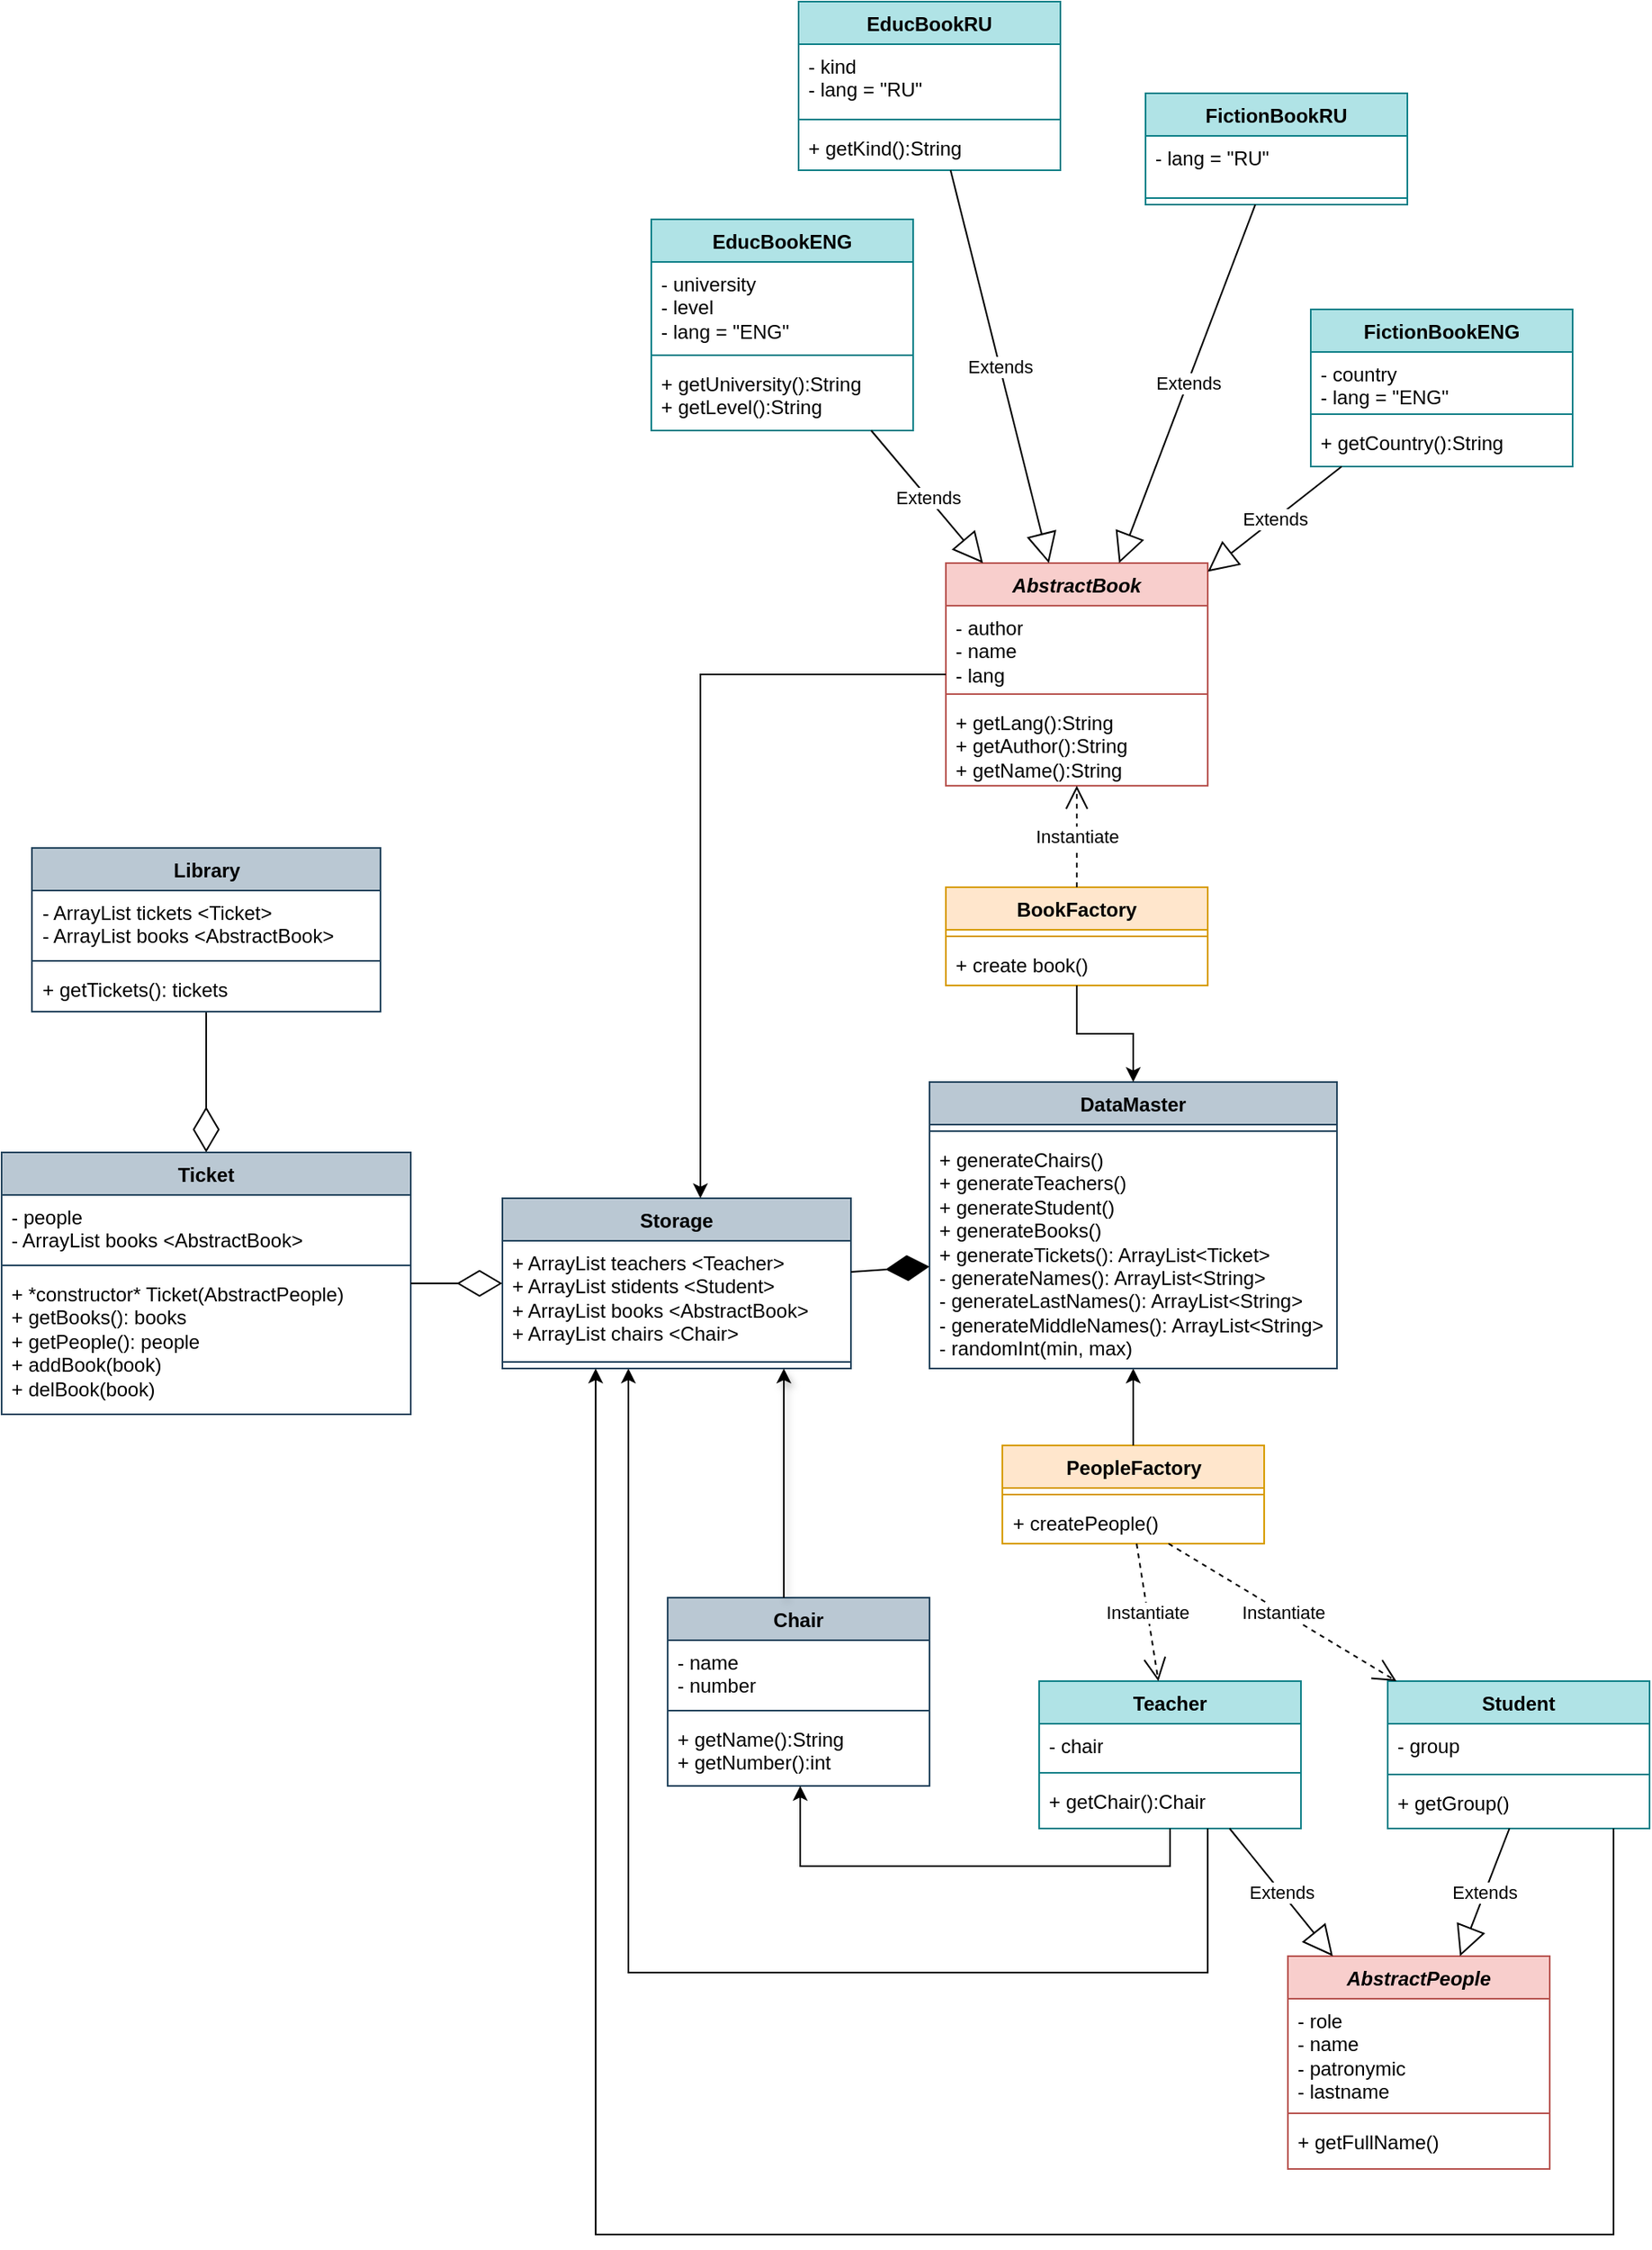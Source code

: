 <mxfile version="24.2.1" type="device">
  <diagram name="Страница — 1" id="IfM_RwkMtPBLUJ0l-AS_">
    <mxGraphModel dx="477" dy="1340" grid="0" gridSize="10" guides="1" tooltips="1" connect="1" arrows="1" fold="1" page="0" pageScale="1" pageWidth="1169" pageHeight="827" background="none" math="0" shadow="0">
      <root>
        <mxCell id="0" />
        <mxCell id="1" parent="0" />
        <mxCell id="R-D8Z9JG-TbI6bDEDyGc-46" value="Student" style="swimlane;fontStyle=1;align=center;verticalAlign=top;childLayout=stackLayout;horizontal=1;startSize=26;horizontalStack=0;resizeParent=1;resizeParentMax=0;resizeLast=0;collapsible=1;marginBottom=0;whiteSpace=wrap;html=1;fillColor=#b0e3e6;strokeColor=#0e8088;rounded=0;" parent="1" vertex="1">
          <mxGeometry x="1479" y="286" width="160" height="90" as="geometry" />
        </mxCell>
        <mxCell id="R-D8Z9JG-TbI6bDEDyGc-47" value="- group" style="text;strokeColor=none;fillColor=none;align=left;verticalAlign=top;spacingLeft=4;spacingRight=4;overflow=hidden;rotatable=0;points=[[0,0.5],[1,0.5]];portConstraint=eastwest;whiteSpace=wrap;html=1;rounded=0;" parent="R-D8Z9JG-TbI6bDEDyGc-46" vertex="1">
          <mxGeometry y="26" width="160" height="27" as="geometry" />
        </mxCell>
        <mxCell id="R-D8Z9JG-TbI6bDEDyGc-48" value="" style="line;strokeWidth=1;fillColor=none;align=left;verticalAlign=middle;spacingTop=-1;spacingLeft=3;spacingRight=3;rotatable=0;labelPosition=right;points=[];portConstraint=eastwest;strokeColor=inherit;rounded=0;" parent="R-D8Z9JG-TbI6bDEDyGc-46" vertex="1">
          <mxGeometry y="53" width="160" height="8" as="geometry" />
        </mxCell>
        <mxCell id="R-D8Z9JG-TbI6bDEDyGc-49" value="+ getGroup()" style="text;strokeColor=none;fillColor=none;align=left;verticalAlign=top;spacingLeft=4;spacingRight=4;overflow=hidden;rotatable=0;points=[[0,0.5],[1,0.5]];portConstraint=eastwest;whiteSpace=wrap;html=1;rounded=0;" parent="R-D8Z9JG-TbI6bDEDyGc-46" vertex="1">
          <mxGeometry y="61" width="160" height="29" as="geometry" />
        </mxCell>
        <mxCell id="R-D8Z9JG-TbI6bDEDyGc-50" value="Teacher" style="swimlane;fontStyle=1;align=center;verticalAlign=top;childLayout=stackLayout;horizontal=1;startSize=26;horizontalStack=0;resizeParent=1;resizeParentMax=0;resizeLast=0;collapsible=1;marginBottom=0;whiteSpace=wrap;html=1;fillColor=#b0e3e6;strokeColor=#0e8088;rounded=0;" parent="1" vertex="1">
          <mxGeometry x="1266" y="286" width="160" height="90" as="geometry" />
        </mxCell>
        <mxCell id="R-D8Z9JG-TbI6bDEDyGc-51" value="- chair" style="text;strokeColor=none;fillColor=none;align=left;verticalAlign=top;spacingLeft=4;spacingRight=4;overflow=hidden;rotatable=0;points=[[0,0.5],[1,0.5]];portConstraint=eastwest;whiteSpace=wrap;html=1;rounded=0;" parent="R-D8Z9JG-TbI6bDEDyGc-50" vertex="1">
          <mxGeometry y="26" width="160" height="26" as="geometry" />
        </mxCell>
        <mxCell id="R-D8Z9JG-TbI6bDEDyGc-52" value="" style="line;strokeWidth=1;fillColor=none;align=left;verticalAlign=middle;spacingTop=-1;spacingLeft=3;spacingRight=3;rotatable=0;labelPosition=right;points=[];portConstraint=eastwest;strokeColor=inherit;rounded=0;" parent="R-D8Z9JG-TbI6bDEDyGc-50" vertex="1">
          <mxGeometry y="52" width="160" height="8" as="geometry" />
        </mxCell>
        <mxCell id="R-D8Z9JG-TbI6bDEDyGc-53" value="+ getChair():Chair" style="text;strokeColor=none;fillColor=none;align=left;verticalAlign=top;spacingLeft=4;spacingRight=4;overflow=hidden;rotatable=0;points=[[0,0.5],[1,0.5]];portConstraint=eastwest;whiteSpace=wrap;html=1;rounded=0;" parent="R-D8Z9JG-TbI6bDEDyGc-50" vertex="1">
          <mxGeometry y="60" width="160" height="30" as="geometry" />
        </mxCell>
        <mxCell id="vttIZhHzRgTHmUzicGxm-55" style="edgeStyle=orthogonalEdgeStyle;rounded=0;orthogonalLoop=1;jettySize=auto;html=1;endArrow=classic;endFill=1;endSize=6;startArrow=none;startFill=0;startSize=6;" parent="1" source="R-D8Z9JG-TbI6bDEDyGc-50" target="ksZFnrAd0FrVlZzQ4bn7-5" edge="1">
          <mxGeometry relative="1" as="geometry">
            <Array as="points">
              <mxPoint x="1369" y="464" />
              <mxPoint x="1015" y="464" />
            </Array>
          </mxGeometry>
        </mxCell>
        <mxCell id="R-D8Z9JG-TbI6bDEDyGc-65" value="&lt;i&gt;AbstractPeople&lt;/i&gt;" style="swimlane;fontStyle=1;align=center;verticalAlign=top;childLayout=stackLayout;horizontal=1;startSize=26;horizontalStack=0;resizeParent=1;resizeParentMax=0;resizeLast=0;collapsible=1;marginBottom=0;whiteSpace=wrap;html=1;fillColor=#f8cecc;strokeColor=#b85450;rounded=0;" parent="1" vertex="1">
          <mxGeometry x="1418" y="454" width="160" height="130" as="geometry" />
        </mxCell>
        <mxCell id="R-D8Z9JG-TbI6bDEDyGc-66" value="- role&lt;br&gt;- name&lt;br&gt;- patronymic&lt;br&gt;- lastname" style="text;strokeColor=none;fillColor=none;align=left;verticalAlign=top;spacingLeft=4;spacingRight=4;overflow=hidden;rotatable=0;points=[[0,0.5],[1,0.5]];portConstraint=eastwest;whiteSpace=wrap;html=1;rounded=0;" parent="R-D8Z9JG-TbI6bDEDyGc-65" vertex="1">
          <mxGeometry y="26" width="160" height="66" as="geometry" />
        </mxCell>
        <mxCell id="R-D8Z9JG-TbI6bDEDyGc-67" value="" style="line;strokeWidth=1;fillColor=none;align=left;verticalAlign=middle;spacingTop=-1;spacingLeft=3;spacingRight=3;rotatable=0;labelPosition=right;points=[];portConstraint=eastwest;strokeColor=inherit;rounded=0;" parent="R-D8Z9JG-TbI6bDEDyGc-65" vertex="1">
          <mxGeometry y="92" width="160" height="8" as="geometry" />
        </mxCell>
        <mxCell id="R-D8Z9JG-TbI6bDEDyGc-68" value="+ getFullName()&lt;br&gt;&amp;nbsp;" style="text;strokeColor=none;fillColor=none;align=left;verticalAlign=top;spacingLeft=4;spacingRight=4;overflow=hidden;rotatable=0;points=[[0,0.5],[1,0.5]];portConstraint=eastwest;whiteSpace=wrap;html=1;rounded=0;" parent="R-D8Z9JG-TbI6bDEDyGc-65" vertex="1">
          <mxGeometry y="100" width="160" height="30" as="geometry" />
        </mxCell>
        <mxCell id="R-D8Z9JG-TbI6bDEDyGc-69" value="Сhair" style="swimlane;fontStyle=1;align=center;verticalAlign=top;childLayout=stackLayout;horizontal=1;startSize=26;horizontalStack=0;resizeParent=1;resizeParentMax=0;resizeLast=0;collapsible=1;marginBottom=0;whiteSpace=wrap;html=1;fillColor=#bac8d3;strokeColor=#23445d;rounded=0;" parent="1" vertex="1">
          <mxGeometry x="1039" y="235" width="160" height="115" as="geometry" />
        </mxCell>
        <mxCell id="R-D8Z9JG-TbI6bDEDyGc-70" value="- name&lt;br&gt;- number" style="text;strokeColor=none;fillColor=none;align=left;verticalAlign=top;spacingLeft=4;spacingRight=4;overflow=hidden;rotatable=0;points=[[0,0.5],[1,0.5]];portConstraint=eastwest;whiteSpace=wrap;html=1;rounded=0;" parent="R-D8Z9JG-TbI6bDEDyGc-69" vertex="1">
          <mxGeometry y="26" width="160" height="39" as="geometry" />
        </mxCell>
        <mxCell id="R-D8Z9JG-TbI6bDEDyGc-71" value="" style="line;strokeWidth=1;fillColor=none;align=left;verticalAlign=middle;spacingTop=-1;spacingLeft=3;spacingRight=3;rotatable=0;labelPosition=right;points=[];portConstraint=eastwest;strokeColor=inherit;rounded=0;" parent="R-D8Z9JG-TbI6bDEDyGc-69" vertex="1">
          <mxGeometry y="65" width="160" height="8" as="geometry" />
        </mxCell>
        <mxCell id="R-D8Z9JG-TbI6bDEDyGc-72" value="+ getName():String&lt;br&gt;+ getNumber():int&lt;div&gt;&lt;br/&gt;&lt;/div&gt;" style="text;strokeColor=none;fillColor=none;align=left;verticalAlign=top;spacingLeft=4;spacingRight=4;overflow=hidden;rotatable=0;points=[[0,0.5],[1,0.5]];portConstraint=eastwest;whiteSpace=wrap;html=1;rounded=0;" parent="R-D8Z9JG-TbI6bDEDyGc-69" vertex="1">
          <mxGeometry y="73" width="160" height="42" as="geometry" />
        </mxCell>
        <mxCell id="R-D8Z9JG-TbI6bDEDyGc-73" value="EducBookRU" style="swimlane;fontStyle=1;align=center;verticalAlign=top;childLayout=stackLayout;horizontal=1;startSize=26;horizontalStack=0;resizeParent=1;resizeParentMax=0;resizeLast=0;collapsible=1;marginBottom=0;whiteSpace=wrap;html=1;fillColor=#b0e3e6;strokeColor=#0e8088;rounded=0;" parent="1" vertex="1">
          <mxGeometry x="1119" y="-740" width="160" height="103" as="geometry" />
        </mxCell>
        <mxCell id="R-D8Z9JG-TbI6bDEDyGc-74" value="- kind&lt;br&gt;- lang = &quot;RU&quot;&lt;div&gt;&lt;br/&gt;&lt;/div&gt;" style="text;strokeColor=none;fillColor=none;align=left;verticalAlign=top;spacingLeft=4;spacingRight=4;overflow=hidden;rotatable=0;points=[[0,0.5],[1,0.5]];portConstraint=eastwest;whiteSpace=wrap;html=1;rounded=0;" parent="R-D8Z9JG-TbI6bDEDyGc-73" vertex="1">
          <mxGeometry y="26" width="160" height="42" as="geometry" />
        </mxCell>
        <mxCell id="R-D8Z9JG-TbI6bDEDyGc-75" value="" style="line;strokeWidth=1;fillColor=none;align=left;verticalAlign=middle;spacingTop=-1;spacingLeft=3;spacingRight=3;rotatable=0;labelPosition=right;points=[];portConstraint=eastwest;strokeColor=inherit;rounded=0;" parent="R-D8Z9JG-TbI6bDEDyGc-73" vertex="1">
          <mxGeometry y="68" width="160" height="8" as="geometry" />
        </mxCell>
        <mxCell id="R-D8Z9JG-TbI6bDEDyGc-76" value="+ getKind():String" style="text;strokeColor=none;fillColor=none;align=left;verticalAlign=top;spacingLeft=4;spacingRight=4;overflow=hidden;rotatable=0;points=[[0,0.5],[1,0.5]];portConstraint=eastwest;whiteSpace=wrap;html=1;rounded=0;" parent="R-D8Z9JG-TbI6bDEDyGc-73" vertex="1">
          <mxGeometry y="76" width="160" height="27" as="geometry" />
        </mxCell>
        <mxCell id="R-D8Z9JG-TbI6bDEDyGc-77" value="FictionBookRU" style="swimlane;fontStyle=1;align=center;verticalAlign=top;childLayout=stackLayout;horizontal=1;startSize=26;horizontalStack=0;resizeParent=1;resizeParentMax=0;resizeLast=0;collapsible=1;marginBottom=0;whiteSpace=wrap;html=1;fillColor=#b0e3e6;strokeColor=#0e8088;rounded=0;" parent="1" vertex="1">
          <mxGeometry x="1331" y="-684" width="160" height="68" as="geometry" />
        </mxCell>
        <mxCell id="R-D8Z9JG-TbI6bDEDyGc-78" value="- lang = &quot;RU&quot;" style="text;strokeColor=none;fillColor=none;align=left;verticalAlign=top;spacingLeft=4;spacingRight=4;overflow=hidden;rotatable=0;points=[[0,0.5],[1,0.5]];portConstraint=eastwest;whiteSpace=wrap;html=1;rounded=0;" parent="R-D8Z9JG-TbI6bDEDyGc-77" vertex="1">
          <mxGeometry y="26" width="160" height="34" as="geometry" />
        </mxCell>
        <mxCell id="R-D8Z9JG-TbI6bDEDyGc-79" value="" style="line;strokeWidth=1;fillColor=none;align=left;verticalAlign=middle;spacingTop=-1;spacingLeft=3;spacingRight=3;rotatable=0;labelPosition=right;points=[];portConstraint=eastwest;strokeColor=inherit;rounded=0;" parent="R-D8Z9JG-TbI6bDEDyGc-77" vertex="1">
          <mxGeometry y="60" width="160" height="8" as="geometry" />
        </mxCell>
        <mxCell id="R-D8Z9JG-TbI6bDEDyGc-126" value="&lt;i style=&quot;border-color: var(--border-color);&quot;&gt;Abstract&lt;/i&gt;&lt;i&gt;Book&lt;/i&gt;" style="swimlane;fontStyle=1;align=center;verticalAlign=top;childLayout=stackLayout;horizontal=1;startSize=26;horizontalStack=0;resizeParent=1;resizeParentMax=0;resizeLast=0;collapsible=1;marginBottom=0;whiteSpace=wrap;html=1;fillColor=#f8cecc;strokeColor=#b85450;rounded=0;" parent="1" vertex="1">
          <mxGeometry x="1209" y="-397" width="160" height="136" as="geometry" />
        </mxCell>
        <mxCell id="R-D8Z9JG-TbI6bDEDyGc-127" value="- author&lt;br&gt;- name&lt;br&gt;- lang" style="text;strokeColor=none;fillColor=none;align=left;verticalAlign=top;spacingLeft=4;spacingRight=4;overflow=hidden;rotatable=0;points=[[0,0.5],[1,0.5]];portConstraint=eastwest;whiteSpace=wrap;html=1;rounded=0;" parent="R-D8Z9JG-TbI6bDEDyGc-126" vertex="1">
          <mxGeometry y="26" width="160" height="50" as="geometry" />
        </mxCell>
        <mxCell id="R-D8Z9JG-TbI6bDEDyGc-128" value="" style="line;strokeWidth=1;fillColor=none;align=left;verticalAlign=middle;spacingTop=-1;spacingLeft=3;spacingRight=3;rotatable=0;labelPosition=right;points=[];portConstraint=eastwest;strokeColor=inherit;rounded=0;" parent="R-D8Z9JG-TbI6bDEDyGc-126" vertex="1">
          <mxGeometry y="76" width="160" height="8" as="geometry" />
        </mxCell>
        <mxCell id="R-D8Z9JG-TbI6bDEDyGc-129" value="+ getLang():String&lt;br&gt;+ getAuthor():String&lt;br&gt;+ getName():String&lt;div&gt;&lt;br/&gt;&lt;/div&gt;" style="text;strokeColor=none;fillColor=none;align=left;verticalAlign=top;spacingLeft=4;spacingRight=4;overflow=hidden;rotatable=0;points=[[0,0.5],[1,0.5]];portConstraint=eastwest;whiteSpace=wrap;html=1;rounded=0;" parent="R-D8Z9JG-TbI6bDEDyGc-126" vertex="1">
          <mxGeometry y="84" width="160" height="52" as="geometry" />
        </mxCell>
        <mxCell id="R-D8Z9JG-TbI6bDEDyGc-130" value="EducBookENG" style="swimlane;fontStyle=1;align=center;verticalAlign=top;childLayout=stackLayout;horizontal=1;startSize=26;horizontalStack=0;resizeParent=1;resizeParentMax=0;resizeLast=0;collapsible=1;marginBottom=0;whiteSpace=wrap;html=1;fillColor=#b0e3e6;strokeColor=#0e8088;rounded=0;" parent="1" vertex="1">
          <mxGeometry x="1029" y="-607" width="160" height="129" as="geometry" />
        </mxCell>
        <mxCell id="R-D8Z9JG-TbI6bDEDyGc-131" value="- university&lt;br&gt;- level&lt;br&gt;- lang = &quot;ENG&quot;" style="text;strokeColor=none;fillColor=none;align=left;verticalAlign=top;spacingLeft=4;spacingRight=4;overflow=hidden;rotatable=0;points=[[0,0.5],[1,0.5]];portConstraint=eastwest;whiteSpace=wrap;html=1;rounded=0;" parent="R-D8Z9JG-TbI6bDEDyGc-130" vertex="1">
          <mxGeometry y="26" width="160" height="53" as="geometry" />
        </mxCell>
        <mxCell id="R-D8Z9JG-TbI6bDEDyGc-132" value="" style="line;strokeWidth=1;fillColor=none;align=left;verticalAlign=middle;spacingTop=-1;spacingLeft=3;spacingRight=3;rotatable=0;labelPosition=right;points=[];portConstraint=eastwest;strokeColor=inherit;rounded=0;" parent="R-D8Z9JG-TbI6bDEDyGc-130" vertex="1">
          <mxGeometry y="79" width="160" height="8" as="geometry" />
        </mxCell>
        <mxCell id="R-D8Z9JG-TbI6bDEDyGc-133" value="+ getUniversity():String&lt;br&gt;+ getLevel():String&lt;br&gt;&lt;br&gt;&lt;div&gt;&lt;br&gt;&lt;/div&gt;" style="text;strokeColor=none;fillColor=none;align=left;verticalAlign=top;spacingLeft=4;spacingRight=4;overflow=hidden;rotatable=0;points=[[0,0.5],[1,0.5]];portConstraint=eastwest;whiteSpace=wrap;html=1;rounded=0;" parent="R-D8Z9JG-TbI6bDEDyGc-130" vertex="1">
          <mxGeometry y="87" width="160" height="42" as="geometry" />
        </mxCell>
        <mxCell id="R-D8Z9JG-TbI6bDEDyGc-134" value="FictionBookENG" style="swimlane;fontStyle=1;align=center;verticalAlign=top;childLayout=stackLayout;horizontal=1;startSize=26;horizontalStack=0;resizeParent=1;resizeParentMax=0;resizeLast=0;collapsible=1;marginBottom=0;whiteSpace=wrap;html=1;fillColor=#b0e3e6;strokeColor=#0e8088;rounded=0;" parent="1" vertex="1">
          <mxGeometry x="1432" y="-552" width="160" height="96" as="geometry" />
        </mxCell>
        <mxCell id="R-D8Z9JG-TbI6bDEDyGc-135" value="- country&lt;br&gt;- lang = &quot;ENG&quot;" style="text;strokeColor=none;fillColor=none;align=left;verticalAlign=top;spacingLeft=4;spacingRight=4;overflow=hidden;rotatable=0;points=[[0,0.5],[1,0.5]];portConstraint=eastwest;whiteSpace=wrap;html=1;rounded=0;" parent="R-D8Z9JG-TbI6bDEDyGc-134" vertex="1">
          <mxGeometry y="26" width="160" height="34" as="geometry" />
        </mxCell>
        <mxCell id="R-D8Z9JG-TbI6bDEDyGc-136" value="" style="line;strokeWidth=1;fillColor=none;align=left;verticalAlign=middle;spacingTop=-1;spacingLeft=3;spacingRight=3;rotatable=0;labelPosition=right;points=[];portConstraint=eastwest;strokeColor=inherit;rounded=0;" parent="R-D8Z9JG-TbI6bDEDyGc-134" vertex="1">
          <mxGeometry y="60" width="160" height="8" as="geometry" />
        </mxCell>
        <mxCell id="R-D8Z9JG-TbI6bDEDyGc-137" value="+ getCountry():String" style="text;strokeColor=none;fillColor=none;align=left;verticalAlign=top;spacingLeft=4;spacingRight=4;overflow=hidden;rotatable=0;points=[[0,0.5],[1,0.5]];portConstraint=eastwest;whiteSpace=wrap;html=1;rounded=0;" parent="R-D8Z9JG-TbI6bDEDyGc-134" vertex="1">
          <mxGeometry y="68" width="160" height="28" as="geometry" />
        </mxCell>
        <mxCell id="R-D8Z9JG-TbI6bDEDyGc-138" value="PeopleFactory" style="swimlane;fontStyle=1;align=center;verticalAlign=top;childLayout=stackLayout;horizontal=1;startSize=26;horizontalStack=0;resizeParent=1;resizeParentMax=0;resizeLast=0;collapsible=1;marginBottom=0;whiteSpace=wrap;html=1;fillColor=#ffe6cc;strokeColor=#d79b00;rounded=0;" parent="1" vertex="1">
          <mxGeometry x="1243.5" y="142" width="160" height="60" as="geometry" />
        </mxCell>
        <mxCell id="R-D8Z9JG-TbI6bDEDyGc-140" value="" style="line;strokeWidth=1;fillColor=none;align=left;verticalAlign=middle;spacingTop=-1;spacingLeft=3;spacingRight=3;rotatable=0;labelPosition=right;points=[];portConstraint=eastwest;strokeColor=inherit;rounded=0;" parent="R-D8Z9JG-TbI6bDEDyGc-138" vertex="1">
          <mxGeometry y="26" width="160" height="8" as="geometry" />
        </mxCell>
        <mxCell id="R-D8Z9JG-TbI6bDEDyGc-141" value="+ createPeople()" style="text;strokeColor=none;fillColor=none;align=left;verticalAlign=top;spacingLeft=4;spacingRight=4;overflow=hidden;rotatable=0;points=[[0,0.5],[1,0.5]];portConstraint=eastwest;whiteSpace=wrap;html=1;rounded=0;" parent="R-D8Z9JG-TbI6bDEDyGc-138" vertex="1">
          <mxGeometry y="34" width="160" height="26" as="geometry" />
        </mxCell>
        <mxCell id="R-D8Z9JG-TbI6bDEDyGc-142" value="BookFactory" style="swimlane;fontStyle=1;align=center;verticalAlign=top;childLayout=stackLayout;horizontal=1;startSize=26;horizontalStack=0;resizeParent=1;resizeParentMax=0;resizeLast=0;collapsible=1;marginBottom=0;whiteSpace=wrap;html=1;fillColor=#ffe6cc;strokeColor=#d79b00;rounded=0;" parent="1" vertex="1">
          <mxGeometry x="1209" y="-199" width="160" height="60" as="geometry" />
        </mxCell>
        <mxCell id="R-D8Z9JG-TbI6bDEDyGc-144" value="" style="line;strokeWidth=1;fillColor=none;align=left;verticalAlign=middle;spacingTop=-1;spacingLeft=3;spacingRight=3;rotatable=0;labelPosition=right;points=[];portConstraint=eastwest;strokeColor=inherit;rounded=0;" parent="R-D8Z9JG-TbI6bDEDyGc-142" vertex="1">
          <mxGeometry y="26" width="160" height="8" as="geometry" />
        </mxCell>
        <mxCell id="R-D8Z9JG-TbI6bDEDyGc-145" value="+ create book()" style="text;strokeColor=none;fillColor=none;align=left;verticalAlign=top;spacingLeft=4;spacingRight=4;overflow=hidden;rotatable=0;points=[[0,0.5],[1,0.5]];portConstraint=eastwest;whiteSpace=wrap;html=1;rounded=0;" parent="R-D8Z9JG-TbI6bDEDyGc-142" vertex="1">
          <mxGeometry y="34" width="160" height="26" as="geometry" />
        </mxCell>
        <mxCell id="R-D8Z9JG-TbI6bDEDyGc-152" value="Instantiate" style="endArrow=open;endSize=12;dashed=1;html=1;rounded=0;" parent="1" source="R-D8Z9JG-TbI6bDEDyGc-141" target="R-D8Z9JG-TbI6bDEDyGc-50" edge="1">
          <mxGeometry width="160" relative="1" as="geometry">
            <mxPoint x="1388" y="165" as="sourcePoint" />
            <mxPoint x="1478" y="235" as="targetPoint" />
          </mxGeometry>
        </mxCell>
        <mxCell id="R-D8Z9JG-TbI6bDEDyGc-153" value="Instantiate" style="endArrow=open;endSize=12;dashed=1;html=1;rounded=0;" parent="1" source="R-D8Z9JG-TbI6bDEDyGc-142" target="R-D8Z9JG-TbI6bDEDyGc-129" edge="1">
          <mxGeometry width="160" relative="1" as="geometry">
            <mxPoint x="1289" y="-217" as="sourcePoint" />
            <mxPoint x="1399" y="-281.61" as="targetPoint" />
          </mxGeometry>
        </mxCell>
        <mxCell id="R-D8Z9JG-TbI6bDEDyGc-154" value="Extends" style="endArrow=block;endSize=16;endFill=0;html=1;rounded=0;" parent="1" source="R-D8Z9JG-TbI6bDEDyGc-50" target="R-D8Z9JG-TbI6bDEDyGc-65" edge="1">
          <mxGeometry width="160" relative="1" as="geometry">
            <mxPoint x="1328" y="497" as="sourcePoint" />
            <mxPoint x="1508" y="637" as="targetPoint" />
          </mxGeometry>
        </mxCell>
        <mxCell id="R-D8Z9JG-TbI6bDEDyGc-155" value="Extends" style="endArrow=block;endSize=16;endFill=0;html=1;rounded=0;" parent="1" source="R-D8Z9JG-TbI6bDEDyGc-49" target="R-D8Z9JG-TbI6bDEDyGc-65" edge="1">
          <mxGeometry width="160" relative="1" as="geometry">
            <mxPoint x="1227" y="743" as="sourcePoint" />
            <mxPoint x="1346" y="821" as="targetPoint" />
          </mxGeometry>
        </mxCell>
        <mxCell id="R-D8Z9JG-TbI6bDEDyGc-157" value="Extends" style="endArrow=block;endSize=16;endFill=0;html=1;rounded=0;" parent="1" source="R-D8Z9JG-TbI6bDEDyGc-73" target="R-D8Z9JG-TbI6bDEDyGc-126" edge="1">
          <mxGeometry width="160" relative="1" as="geometry">
            <mxPoint x="1794" y="-415" as="sourcePoint" />
            <mxPoint x="1799" y="-323" as="targetPoint" />
          </mxGeometry>
        </mxCell>
        <mxCell id="R-D8Z9JG-TbI6bDEDyGc-158" value="Extends" style="endArrow=block;endSize=16;endFill=0;html=1;rounded=0;" parent="1" source="R-D8Z9JG-TbI6bDEDyGc-77" target="R-D8Z9JG-TbI6bDEDyGc-126" edge="1">
          <mxGeometry width="160" relative="1" as="geometry">
            <mxPoint x="1248" y="-645" as="sourcePoint" />
            <mxPoint x="1269" y="-418" as="targetPoint" />
          </mxGeometry>
        </mxCell>
        <mxCell id="R-D8Z9JG-TbI6bDEDyGc-159" value="Extends" style="endArrow=block;endSize=16;endFill=0;html=1;rounded=0;" parent="1" source="R-D8Z9JG-TbI6bDEDyGc-130" target="R-D8Z9JG-TbI6bDEDyGc-126" edge="1">
          <mxGeometry width="160" relative="1" as="geometry">
            <mxPoint x="1258" y="-635" as="sourcePoint" />
            <mxPoint x="1279" y="-408" as="targetPoint" />
          </mxGeometry>
        </mxCell>
        <mxCell id="R-D8Z9JG-TbI6bDEDyGc-160" value="Extends" style="endArrow=block;endSize=16;endFill=0;html=1;rounded=0;" parent="1" source="R-D8Z9JG-TbI6bDEDyGc-134" target="R-D8Z9JG-TbI6bDEDyGc-126" edge="1">
          <mxGeometry width="160" relative="1" as="geometry">
            <mxPoint x="1268" y="-625" as="sourcePoint" />
            <mxPoint x="1289" y="-398" as="targetPoint" />
          </mxGeometry>
        </mxCell>
        <mxCell id="R-D8Z9JG-TbI6bDEDyGc-161" value="Instantiate" style="endArrow=open;endSize=12;dashed=1;html=1;rounded=0;" parent="1" source="R-D8Z9JG-TbI6bDEDyGc-141" target="R-D8Z9JG-TbI6bDEDyGc-46" edge="1">
          <mxGeometry width="160" relative="1" as="geometry">
            <mxPoint x="1462" y="192" as="sourcePoint" />
            <mxPoint x="1308" y="227" as="targetPoint" />
          </mxGeometry>
        </mxCell>
        <mxCell id="vttIZhHzRgTHmUzicGxm-54" style="edgeStyle=orthogonalEdgeStyle;rounded=0;orthogonalLoop=1;jettySize=auto;html=1;entryX=0.5;entryY=0;entryDx=0;entryDy=0;endArrow=diamondThin;endFill=0;strokeWidth=1;endSize=25;" parent="1" source="vttIZhHzRgTHmUzicGxm-45" target="vttIZhHzRgTHmUzicGxm-49" edge="1">
          <mxGeometry relative="1" as="geometry" />
        </mxCell>
        <mxCell id="vttIZhHzRgTHmUzicGxm-45" value="Library" style="swimlane;fontStyle=1;align=center;verticalAlign=top;childLayout=stackLayout;horizontal=1;startSize=26;horizontalStack=0;resizeParent=1;resizeParentMax=0;resizeLast=0;collapsible=1;marginBottom=0;whiteSpace=wrap;html=1;fillColor=#bac8d3;strokeColor=#23445d;rounded=0;" parent="1" vertex="1">
          <mxGeometry x="650.5" y="-223" width="213" height="100" as="geometry" />
        </mxCell>
        <mxCell id="vttIZhHzRgTHmUzicGxm-46" value="- ArrayList tickets &amp;lt;Ticket&amp;gt;&lt;div&gt;- ArrayList books &amp;lt;AbstractBook&amp;gt;&lt;/div&gt;" style="text;strokeColor=none;fillColor=none;align=left;verticalAlign=top;spacingLeft=4;spacingRight=4;overflow=hidden;rotatable=0;points=[[0,0.5],[1,0.5]];portConstraint=eastwest;whiteSpace=wrap;html=1;rounded=0;" parent="vttIZhHzRgTHmUzicGxm-45" vertex="1">
          <mxGeometry y="26" width="213" height="39" as="geometry" />
        </mxCell>
        <mxCell id="vttIZhHzRgTHmUzicGxm-47" value="" style="line;strokeWidth=1;fillColor=none;align=left;verticalAlign=middle;spacingTop=-1;spacingLeft=3;spacingRight=3;rotatable=0;labelPosition=right;points=[];portConstraint=eastwest;strokeColor=inherit;rounded=0;" parent="vttIZhHzRgTHmUzicGxm-45" vertex="1">
          <mxGeometry y="65" width="213" height="8" as="geometry" />
        </mxCell>
        <mxCell id="vttIZhHzRgTHmUzicGxm-48" value="+ getTickets(): tickets" style="text;strokeColor=none;fillColor=none;align=left;verticalAlign=top;spacingLeft=4;spacingRight=4;overflow=hidden;rotatable=0;points=[[0,0.5],[1,0.5]];portConstraint=eastwest;whiteSpace=wrap;html=1;rounded=0;" parent="vttIZhHzRgTHmUzicGxm-45" vertex="1">
          <mxGeometry y="73" width="213" height="27" as="geometry" />
        </mxCell>
        <mxCell id="vttIZhHzRgTHmUzicGxm-49" value="Ticket" style="swimlane;fontStyle=1;align=center;verticalAlign=top;childLayout=stackLayout;horizontal=1;startSize=26;horizontalStack=0;resizeParent=1;resizeParentMax=0;resizeLast=0;collapsible=1;marginBottom=0;whiteSpace=wrap;html=1;fillColor=#bac8d3;strokeColor=#23445d;rounded=0;" parent="1" vertex="1">
          <mxGeometry x="632" y="-37" width="250" height="160" as="geometry" />
        </mxCell>
        <mxCell id="vttIZhHzRgTHmUzicGxm-50" value="- people&lt;div&gt;- ArrayList books &amp;lt;AbstractBook&amp;gt;&lt;/div&gt;" style="text;strokeColor=none;fillColor=none;align=left;verticalAlign=top;spacingLeft=4;spacingRight=4;overflow=hidden;rotatable=0;points=[[0,0.5],[1,0.5]];portConstraint=eastwest;whiteSpace=wrap;html=1;rounded=0;" parent="vttIZhHzRgTHmUzicGxm-49" vertex="1">
          <mxGeometry y="26" width="250" height="39" as="geometry" />
        </mxCell>
        <mxCell id="vttIZhHzRgTHmUzicGxm-51" value="" style="line;strokeWidth=1;fillColor=none;align=left;verticalAlign=middle;spacingTop=-1;spacingLeft=3;spacingRight=3;rotatable=0;labelPosition=right;points=[];portConstraint=eastwest;strokeColor=inherit;rounded=0;" parent="vttIZhHzRgTHmUzicGxm-49" vertex="1">
          <mxGeometry y="65" width="250" height="8" as="geometry" />
        </mxCell>
        <mxCell id="vttIZhHzRgTHmUzicGxm-52" value="&lt;div&gt;+ *constructor* Ticket(AbstractPeople)&lt;/div&gt;+ getBooks(): books&lt;span style=&quot;background-color: initial;&quot;&gt;&amp;nbsp;&lt;/span&gt;&lt;div&gt;&lt;div&gt;&lt;div&gt;&lt;div&gt;+ getPeople(): people&lt;/div&gt;&lt;div&gt;+ addBook(book)&lt;br&gt;+ delBook(book)&lt;/div&gt;&lt;/div&gt;&lt;/div&gt;&lt;/div&gt;" style="text;strokeColor=none;fillColor=none;align=left;verticalAlign=top;spacingLeft=4;spacingRight=4;overflow=hidden;rotatable=0;points=[[0,0.5],[1,0.5]];portConstraint=eastwest;whiteSpace=wrap;html=1;rounded=0;" parent="vttIZhHzRgTHmUzicGxm-49" vertex="1">
          <mxGeometry y="73" width="250" height="87" as="geometry" />
        </mxCell>
        <mxCell id="m-707vUT4mtupCGPRgiI-5" value="" style="endArrow=classic;endFill=1;endSize=6;html=1;rounded=0;edgeStyle=orthogonalEdgeStyle;" parent="1" source="R-D8Z9JG-TbI6bDEDyGc-138" target="ksZFnrAd0FrVlZzQ4bn7-1" edge="1">
          <mxGeometry width="160" relative="1" as="geometry">
            <mxPoint x="700" y="39" as="sourcePoint" />
            <mxPoint x="1336.0" y="91.514" as="targetPoint" />
            <Array as="points" />
          </mxGeometry>
        </mxCell>
        <mxCell id="ksZFnrAd0FrVlZzQ4bn7-1" value="DataMaster" style="swimlane;fontStyle=1;align=center;verticalAlign=top;childLayout=stackLayout;horizontal=1;startSize=26;horizontalStack=0;resizeParent=1;resizeParentMax=0;resizeLast=0;collapsible=1;marginBottom=0;whiteSpace=wrap;html=1;fillColor=#bac8d3;strokeColor=#23445d;rounded=0;" parent="1" vertex="1">
          <mxGeometry x="1199" y="-80" width="249" height="175" as="geometry" />
        </mxCell>
        <mxCell id="ksZFnrAd0FrVlZzQ4bn7-3" value="" style="line;strokeWidth=1;fillColor=none;align=left;verticalAlign=middle;spacingTop=-1;spacingLeft=3;spacingRight=3;rotatable=0;labelPosition=right;points=[];portConstraint=eastwest;strokeColor=inherit;rounded=0;" parent="ksZFnrAd0FrVlZzQ4bn7-1" vertex="1">
          <mxGeometry y="26" width="249" height="8" as="geometry" />
        </mxCell>
        <mxCell id="ksZFnrAd0FrVlZzQ4bn7-4" value="+ generateChairs()&lt;div&gt;+ generateTeachers()&lt;/div&gt;&lt;div&gt;+ generateStudent()&lt;/div&gt;&lt;div&gt;+ generateBooks()&lt;/div&gt;&lt;div&gt;+ generateTickets(): ArrayList&amp;lt;Ticket&amp;gt;&lt;/div&gt;&lt;div&gt;- generateNames(): ArrayList&amp;lt;String&amp;gt;&lt;/div&gt;&lt;div&gt;- generateLastNames(): ArrayList&amp;lt;String&amp;gt;&lt;br&gt;&lt;/div&gt;&lt;div&gt;- generateMiddleNames(): ArrayList&amp;lt;String&amp;gt;&lt;/div&gt;&lt;div&gt;- randomInt(min, max)&lt;/div&gt;" style="text;strokeColor=none;fillColor=none;align=left;verticalAlign=top;spacingLeft=4;spacingRight=4;overflow=hidden;rotatable=0;points=[[0,0.5],[1,0.5]];portConstraint=eastwest;whiteSpace=wrap;html=1;rounded=0;" parent="ksZFnrAd0FrVlZzQ4bn7-1" vertex="1">
          <mxGeometry y="34" width="249" height="141" as="geometry" />
        </mxCell>
        <mxCell id="ksZFnrAd0FrVlZzQ4bn7-5" value="Storage" style="swimlane;fontStyle=1;align=center;verticalAlign=top;childLayout=stackLayout;horizontal=1;startSize=26;horizontalStack=0;resizeParent=1;resizeParentMax=0;resizeLast=0;collapsible=1;marginBottom=0;whiteSpace=wrap;html=1;fillColor=#bac8d3;strokeColor=#23445d;rounded=0;" parent="1" vertex="1">
          <mxGeometry x="938" y="-9" width="213" height="104" as="geometry" />
        </mxCell>
        <mxCell id="ksZFnrAd0FrVlZzQ4bn7-6" value="+ ArrayList teachers &amp;lt;Teacher&amp;gt;&lt;div&gt;+ ArrayList stidents &amp;lt;Student&amp;gt;&lt;br&gt;&lt;div&gt;+ ArrayList books &amp;lt;AbstractBook&amp;gt;&lt;/div&gt;&lt;/div&gt;&lt;div&gt;+ ArrayList chairs &amp;lt;Chair&amp;gt;&lt;/div&gt;" style="text;strokeColor=none;fillColor=none;align=left;verticalAlign=top;spacingLeft=4;spacingRight=4;overflow=hidden;rotatable=0;points=[[0,0.5],[1,0.5]];portConstraint=eastwest;whiteSpace=wrap;html=1;rounded=0;" parent="ksZFnrAd0FrVlZzQ4bn7-5" vertex="1">
          <mxGeometry y="26" width="213" height="70" as="geometry" />
        </mxCell>
        <mxCell id="ksZFnrAd0FrVlZzQ4bn7-7" value="" style="line;strokeWidth=1;fillColor=none;align=left;verticalAlign=middle;spacingTop=-1;spacingLeft=3;spacingRight=3;rotatable=0;labelPosition=right;points=[];portConstraint=eastwest;strokeColor=inherit;rounded=0;" parent="ksZFnrAd0FrVlZzQ4bn7-5" vertex="1">
          <mxGeometry y="96" width="213" height="8" as="geometry" />
        </mxCell>
        <mxCell id="ksZFnrAd0FrVlZzQ4bn7-9" style="edgeStyle=orthogonalEdgeStyle;rounded=0;orthogonalLoop=1;jettySize=auto;html=1;endArrow=diamondThin;endFill=0;strokeWidth=1;endSize=25;" parent="1" source="vttIZhHzRgTHmUzicGxm-49" target="ksZFnrAd0FrVlZzQ4bn7-5" edge="1">
          <mxGeometry relative="1" as="geometry">
            <mxPoint x="951" y="-91" as="sourcePoint" />
            <mxPoint x="951" y="-16" as="targetPoint" />
            <Array as="points" />
          </mxGeometry>
        </mxCell>
        <mxCell id="ksZFnrAd0FrVlZzQ4bn7-10" value="" style="endArrow=diamondThin;endFill=1;endSize=24;html=1;rounded=0;" parent="1" source="ksZFnrAd0FrVlZzQ4bn7-5" target="ksZFnrAd0FrVlZzQ4bn7-4" edge="1">
          <mxGeometry width="160" relative="1" as="geometry">
            <mxPoint x="1038" y="-140" as="sourcePoint" />
            <mxPoint x="1198" y="-140" as="targetPoint" />
          </mxGeometry>
        </mxCell>
        <mxCell id="ksZFnrAd0FrVlZzQ4bn7-11" value="" style="endArrow=classic;endFill=1;endSize=6;html=1;rounded=0;edgeStyle=orthogonalEdgeStyle;" parent="1" source="R-D8Z9JG-TbI6bDEDyGc-142" target="ksZFnrAd0FrVlZzQ4bn7-1" edge="1">
          <mxGeometry width="160" relative="1" as="geometry">
            <mxPoint x="1488" y="63" as="sourcePoint" />
            <mxPoint x="1422" y="6" as="targetPoint" />
            <Array as="points" />
          </mxGeometry>
        </mxCell>
        <mxCell id="ksZFnrAd0FrVlZzQ4bn7-12" style="edgeStyle=orthogonalEdgeStyle;rounded=0;orthogonalLoop=1;jettySize=auto;html=1;endArrow=classic;endFill=1;endSize=6;startArrow=none;startFill=0;startSize=6;" parent="1" source="R-D8Z9JG-TbI6bDEDyGc-126" target="ksZFnrAd0FrVlZzQ4bn7-5" edge="1">
          <mxGeometry relative="1" as="geometry">
            <Array as="points">
              <mxPoint x="1059" y="-329" />
            </Array>
            <mxPoint x="1230" y="459" as="sourcePoint" />
            <mxPoint x="1059" y="86" as="targetPoint" />
          </mxGeometry>
        </mxCell>
        <mxCell id="ksZFnrAd0FrVlZzQ4bn7-14" style="edgeStyle=orthogonalEdgeStyle;rounded=0;orthogonalLoop=1;jettySize=auto;html=1;endArrow=classic;endFill=1;endSize=6;startArrow=none;startFill=0;startSize=6;shadow=1;" parent="1" source="R-D8Z9JG-TbI6bDEDyGc-69" target="ksZFnrAd0FrVlZzQ4bn7-5" edge="1">
          <mxGeometry relative="1" as="geometry">
            <Array as="points">
              <mxPoint x="1110" y="191" />
              <mxPoint x="1110" y="191" />
            </Array>
            <mxPoint x="1230" y="650" as="sourcePoint" />
            <mxPoint x="1013" y="105" as="targetPoint" />
          </mxGeometry>
        </mxCell>
        <mxCell id="ksZFnrAd0FrVlZzQ4bn7-15" style="edgeStyle=orthogonalEdgeStyle;rounded=0;orthogonalLoop=1;jettySize=auto;html=1;" parent="1" source="R-D8Z9JG-TbI6bDEDyGc-50" target="R-D8Z9JG-TbI6bDEDyGc-69" edge="1">
          <mxGeometry relative="1" as="geometry">
            <Array as="points">
              <mxPoint x="1120" y="399" />
            </Array>
            <mxPoint x="1120" y="245" as="sourcePoint" />
            <mxPoint x="1120" y="105" as="targetPoint" />
          </mxGeometry>
        </mxCell>
        <mxCell id="ksZFnrAd0FrVlZzQ4bn7-16" style="edgeStyle=orthogonalEdgeStyle;rounded=0;orthogonalLoop=1;jettySize=auto;html=1;endArrow=classic;endFill=1;endSize=6;startArrow=none;startFill=0;startSize=6;" parent="1" source="R-D8Z9JG-TbI6bDEDyGc-46" target="ksZFnrAd0FrVlZzQ4bn7-5" edge="1">
          <mxGeometry relative="1" as="geometry">
            <Array as="points">
              <mxPoint x="1617" y="624" />
              <mxPoint x="995" y="624" />
            </Array>
            <mxPoint x="1265" y="454" as="sourcePoint" />
            <mxPoint x="1013" y="105" as="targetPoint" />
          </mxGeometry>
        </mxCell>
      </root>
    </mxGraphModel>
  </diagram>
</mxfile>
